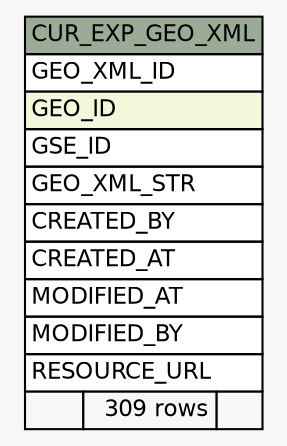 // dot 2.38.0 on Windows 10 10.0
// SchemaSpy rev Unknown
digraph "CUR_EXP_GEO_XML" {
  graph [
    rankdir="RL"
    bgcolor="#f7f7f7"
    nodesep="0.18"
    ranksep="0.46"
    fontname="Helvetica"
    fontsize="11"
  ];
  node [
    fontname="Helvetica"
    fontsize="11"
    shape="plaintext"
  ];
  edge [
    arrowsize="0.8"
  ];
  "CUR_EXP_GEO_XML" [
    label=<
    <TABLE BORDER="0" CELLBORDER="1" CELLSPACING="0" BGCOLOR="#ffffff">
      <TR><TD COLSPAN="3" BGCOLOR="#9bab96" ALIGN="CENTER">CUR_EXP_GEO_XML</TD></TR>
      <TR><TD PORT="GEO_XML_ID" COLSPAN="3" ALIGN="LEFT">GEO_XML_ID</TD></TR>
      <TR><TD PORT="GEO_ID" COLSPAN="3" BGCOLOR="#f4f7da" ALIGN="LEFT">GEO_ID</TD></TR>
      <TR><TD PORT="GSE_ID" COLSPAN="3" ALIGN="LEFT">GSE_ID</TD></TR>
      <TR><TD PORT="GEO_XML_STR" COLSPAN="3" ALIGN="LEFT">GEO_XML_STR</TD></TR>
      <TR><TD PORT="CREATED_BY" COLSPAN="3" ALIGN="LEFT">CREATED_BY</TD></TR>
      <TR><TD PORT="CREATED_AT" COLSPAN="3" ALIGN="LEFT">CREATED_AT</TD></TR>
      <TR><TD PORT="MODIFIED_AT" COLSPAN="3" ALIGN="LEFT">MODIFIED_AT</TD></TR>
      <TR><TD PORT="MODIFIED_BY" COLSPAN="3" ALIGN="LEFT">MODIFIED_BY</TD></TR>
      <TR><TD PORT="RESOURCE_URL" COLSPAN="3" ALIGN="LEFT">RESOURCE_URL</TD></TR>
      <TR><TD ALIGN="LEFT" BGCOLOR="#f7f7f7">  </TD><TD ALIGN="RIGHT" BGCOLOR="#f7f7f7">309 rows</TD><TD ALIGN="RIGHT" BGCOLOR="#f7f7f7">  </TD></TR>
    </TABLE>>
    URL="tables/CUR_EXP_GEO_XML.html"
    tooltip="CUR_EXP_GEO_XML"
  ];
}
